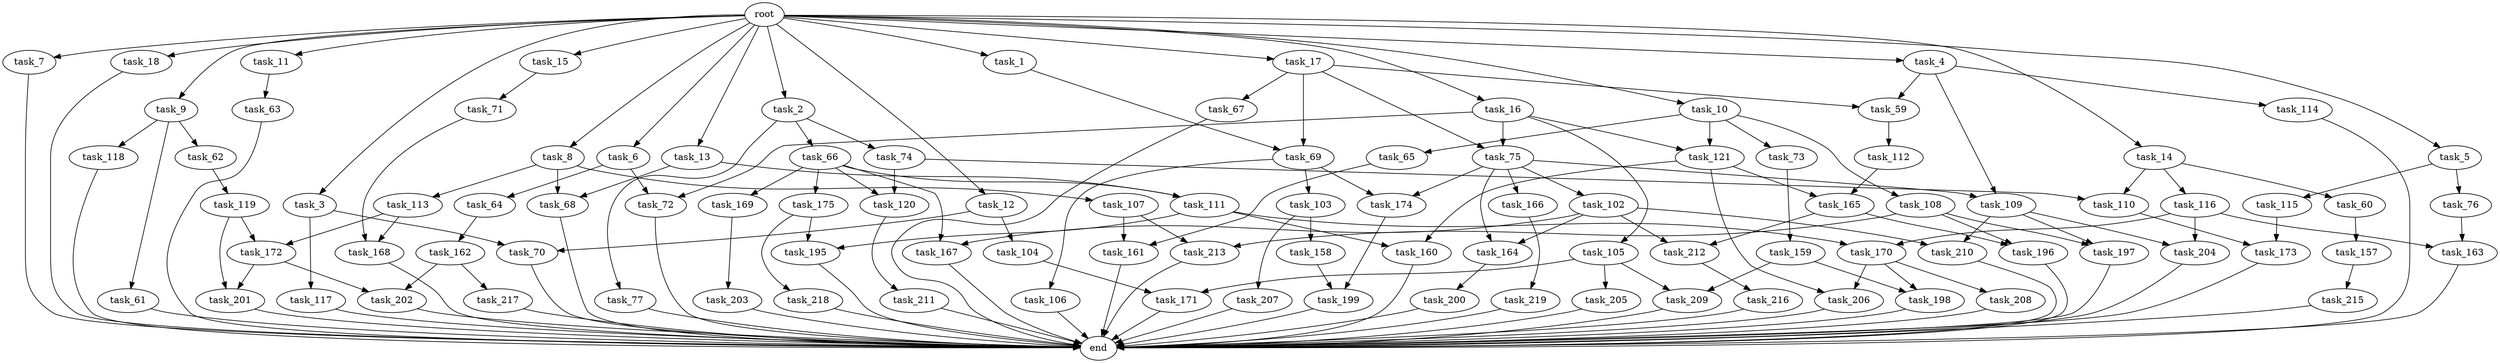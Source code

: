 digraph G {
  root [size="0.000000"];
  task_1 [size="10.240000"];
  task_2 [size="10.240000"];
  task_3 [size="10.240000"];
  task_4 [size="10.240000"];
  task_5 [size="10.240000"];
  task_6 [size="10.240000"];
  task_7 [size="10.240000"];
  task_8 [size="10.240000"];
  task_9 [size="10.240000"];
  task_10 [size="10.240000"];
  task_11 [size="10.240000"];
  task_12 [size="10.240000"];
  task_13 [size="10.240000"];
  task_14 [size="10.240000"];
  task_15 [size="10.240000"];
  task_16 [size="10.240000"];
  task_17 [size="10.240000"];
  task_18 [size="10.240000"];
  task_59 [size="11682311045.120001"];
  task_60 [size="2147483648.000000"];
  task_61 [size="343597383.680000"];
  task_62 [size="343597383.680000"];
  task_63 [size="773094113.280000"];
  task_64 [size="4209067950.080000"];
  task_65 [size="1374389534.720000"];
  task_66 [size="3092376453.120000"];
  task_67 [size="8589934592.000000"];
  task_68 [size="9706626088.960001"];
  task_69 [size="11682311045.120001"];
  task_70 [size="2491081031.680000"];
  task_71 [size="343597383.680000"];
  task_72 [size="5583457484.800000"];
  task_73 [size="1374389534.720000"];
  task_74 [size="3092376453.120000"];
  task_75 [size="9964324126.719999"];
  task_76 [size="3092376453.120000"];
  task_77 [size="3092376453.120000"];
  task_102 [size="5497558138.880000"];
  task_103 [size="343597383.680000"];
  task_104 [size="343597383.680000"];
  task_105 [size="1374389534.720000"];
  task_106 [size="343597383.680000"];
  task_107 [size="5497558138.880000"];
  task_108 [size="1374389534.720000"];
  task_109 [size="8589934592.000000"];
  task_110 [size="6356551598.080000"];
  task_111 [size="7301444403.200000"];
  task_112 [size="2147483648.000000"];
  task_113 [size="5497558138.880000"];
  task_114 [size="3092376453.120000"];
  task_115 [size="3092376453.120000"];
  task_116 [size="2147483648.000000"];
  task_117 [size="2147483648.000000"];
  task_118 [size="343597383.680000"];
  task_119 [size="5497558138.880000"];
  task_120 [size="7301444403.200000"];
  task_121 [size="2748779069.440000"];
  task_157 [size="4209067950.080000"];
  task_158 [size="773094113.280000"];
  task_159 [size="4209067950.080000"];
  task_160 [size="15547781611.520000"];
  task_161 [size="2491081031.680000"];
  task_162 [size="5497558138.880000"];
  task_163 [size="11166914969.600000"];
  task_164 [size="12455405158.400000"];
  task_165 [size="14087492730.880001"];
  task_166 [size="5497558138.880000"];
  task_167 [size="10050223472.639999"];
  task_168 [size="3521873182.720000"];
  task_169 [size="3092376453.120000"];
  task_170 [size="11166914969.600000"];
  task_171 [size="2147483648.000000"];
  task_172 [size="9964324126.719999"];
  task_173 [size="3865470566.400000"];
  task_174 [size="5841155522.560000"];
  task_175 [size="3092376453.120000"];
  task_195 [size="12455405158.400000"];
  task_196 [size="6356551598.080000"];
  task_197 [size="6356551598.080000"];
  task_198 [size="12799002542.080000"];
  task_199 [size="5583457484.800000"];
  task_200 [size="4209067950.080000"];
  task_201 [size="17179869184.000000"];
  task_202 [size="8933531975.680000"];
  task_203 [size="8589934592.000000"];
  task_204 [size="8418135900.160000"];
  task_205 [size="1374389534.720000"];
  task_206 [size="12799002542.080000"];
  task_207 [size="773094113.280000"];
  task_208 [size="4209067950.080000"];
  task_209 [size="9964324126.719999"];
  task_210 [size="11166914969.600000"];
  task_211 [size="3092376453.120000"];
  task_212 [size="11166914969.600000"];
  task_213 [size="2491081031.680000"];
  task_215 [size="8589934592.000000"];
  task_216 [size="2147483648.000000"];
  task_217 [size="343597383.680000"];
  task_218 [size="5497558138.880000"];
  task_219 [size="343597383.680000"];
  end [size="0.000000"];

  root -> task_1 [size="1.000000"];
  root -> task_2 [size="1.000000"];
  root -> task_3 [size="1.000000"];
  root -> task_4 [size="1.000000"];
  root -> task_5 [size="1.000000"];
  root -> task_6 [size="1.000000"];
  root -> task_7 [size="1.000000"];
  root -> task_8 [size="1.000000"];
  root -> task_9 [size="1.000000"];
  root -> task_10 [size="1.000000"];
  root -> task_11 [size="1.000000"];
  root -> task_12 [size="1.000000"];
  root -> task_13 [size="1.000000"];
  root -> task_14 [size="1.000000"];
  root -> task_15 [size="1.000000"];
  root -> task_16 [size="1.000000"];
  root -> task_17 [size="1.000000"];
  root -> task_18 [size="1.000000"];
  task_1 -> task_69 [size="301989888.000000"];
  task_2 -> task_66 [size="301989888.000000"];
  task_2 -> task_74 [size="301989888.000000"];
  task_2 -> task_77 [size="301989888.000000"];
  task_3 -> task_70 [size="209715200.000000"];
  task_3 -> task_117 [size="209715200.000000"];
  task_4 -> task_59 [size="301989888.000000"];
  task_4 -> task_109 [size="301989888.000000"];
  task_4 -> task_114 [size="301989888.000000"];
  task_5 -> task_76 [size="301989888.000000"];
  task_5 -> task_115 [size="301989888.000000"];
  task_6 -> task_64 [size="411041792.000000"];
  task_6 -> task_72 [size="411041792.000000"];
  task_7 -> end [size="1.000000"];
  task_8 -> task_68 [size="536870912.000000"];
  task_8 -> task_107 [size="536870912.000000"];
  task_8 -> task_113 [size="536870912.000000"];
  task_9 -> task_61 [size="33554432.000000"];
  task_9 -> task_62 [size="33554432.000000"];
  task_9 -> task_118 [size="33554432.000000"];
  task_10 -> task_65 [size="134217728.000000"];
  task_10 -> task_73 [size="134217728.000000"];
  task_10 -> task_108 [size="134217728.000000"];
  task_10 -> task_121 [size="134217728.000000"];
  task_11 -> task_63 [size="75497472.000000"];
  task_12 -> task_70 [size="33554432.000000"];
  task_12 -> task_104 [size="33554432.000000"];
  task_13 -> task_68 [size="411041792.000000"];
  task_13 -> task_111 [size="411041792.000000"];
  task_14 -> task_60 [size="209715200.000000"];
  task_14 -> task_110 [size="209715200.000000"];
  task_14 -> task_116 [size="209715200.000000"];
  task_15 -> task_71 [size="33554432.000000"];
  task_16 -> task_72 [size="134217728.000000"];
  task_16 -> task_75 [size="134217728.000000"];
  task_16 -> task_105 [size="134217728.000000"];
  task_16 -> task_121 [size="134217728.000000"];
  task_17 -> task_59 [size="838860800.000000"];
  task_17 -> task_67 [size="838860800.000000"];
  task_17 -> task_69 [size="838860800.000000"];
  task_17 -> task_75 [size="838860800.000000"];
  task_18 -> end [size="1.000000"];
  task_59 -> task_112 [size="209715200.000000"];
  task_60 -> task_157 [size="411041792.000000"];
  task_61 -> end [size="1.000000"];
  task_62 -> task_119 [size="536870912.000000"];
  task_63 -> end [size="1.000000"];
  task_64 -> task_162 [size="536870912.000000"];
  task_65 -> task_161 [size="209715200.000000"];
  task_66 -> task_111 [size="301989888.000000"];
  task_66 -> task_120 [size="301989888.000000"];
  task_66 -> task_167 [size="301989888.000000"];
  task_66 -> task_169 [size="301989888.000000"];
  task_66 -> task_175 [size="301989888.000000"];
  task_67 -> end [size="1.000000"];
  task_68 -> end [size="1.000000"];
  task_69 -> task_103 [size="33554432.000000"];
  task_69 -> task_106 [size="33554432.000000"];
  task_69 -> task_174 [size="33554432.000000"];
  task_70 -> end [size="1.000000"];
  task_71 -> task_168 [size="209715200.000000"];
  task_72 -> end [size="1.000000"];
  task_73 -> task_159 [size="411041792.000000"];
  task_74 -> task_110 [size="411041792.000000"];
  task_74 -> task_120 [size="411041792.000000"];
  task_75 -> task_102 [size="536870912.000000"];
  task_75 -> task_109 [size="536870912.000000"];
  task_75 -> task_164 [size="536870912.000000"];
  task_75 -> task_166 [size="536870912.000000"];
  task_75 -> task_174 [size="536870912.000000"];
  task_76 -> task_163 [size="679477248.000000"];
  task_77 -> end [size="1.000000"];
  task_102 -> task_164 [size="679477248.000000"];
  task_102 -> task_167 [size="679477248.000000"];
  task_102 -> task_210 [size="679477248.000000"];
  task_102 -> task_212 [size="679477248.000000"];
  task_103 -> task_158 [size="75497472.000000"];
  task_103 -> task_207 [size="75497472.000000"];
  task_104 -> task_171 [size="75497472.000000"];
  task_105 -> task_171 [size="134217728.000000"];
  task_105 -> task_205 [size="134217728.000000"];
  task_105 -> task_209 [size="134217728.000000"];
  task_106 -> end [size="1.000000"];
  task_107 -> task_161 [size="33554432.000000"];
  task_107 -> task_213 [size="33554432.000000"];
  task_108 -> task_196 [size="209715200.000000"];
  task_108 -> task_197 [size="209715200.000000"];
  task_108 -> task_213 [size="209715200.000000"];
  task_109 -> task_197 [size="411041792.000000"];
  task_109 -> task_204 [size="411041792.000000"];
  task_109 -> task_210 [size="411041792.000000"];
  task_110 -> task_173 [size="301989888.000000"];
  task_111 -> task_160 [size="679477248.000000"];
  task_111 -> task_170 [size="679477248.000000"];
  task_111 -> task_195 [size="679477248.000000"];
  task_112 -> task_165 [size="536870912.000000"];
  task_113 -> task_168 [size="134217728.000000"];
  task_113 -> task_172 [size="134217728.000000"];
  task_114 -> end [size="1.000000"];
  task_115 -> task_173 [size="75497472.000000"];
  task_116 -> task_163 [size="411041792.000000"];
  task_116 -> task_170 [size="411041792.000000"];
  task_116 -> task_204 [size="411041792.000000"];
  task_117 -> end [size="1.000000"];
  task_118 -> end [size="1.000000"];
  task_119 -> task_172 [size="838860800.000000"];
  task_119 -> task_201 [size="838860800.000000"];
  task_120 -> task_211 [size="301989888.000000"];
  task_121 -> task_160 [size="838860800.000000"];
  task_121 -> task_165 [size="838860800.000000"];
  task_121 -> task_206 [size="838860800.000000"];
  task_157 -> task_215 [size="838860800.000000"];
  task_158 -> task_199 [size="134217728.000000"];
  task_159 -> task_198 [size="838860800.000000"];
  task_159 -> task_209 [size="838860800.000000"];
  task_160 -> end [size="1.000000"];
  task_161 -> end [size="1.000000"];
  task_162 -> task_202 [size="33554432.000000"];
  task_162 -> task_217 [size="33554432.000000"];
  task_163 -> end [size="1.000000"];
  task_164 -> task_200 [size="411041792.000000"];
  task_165 -> task_196 [size="411041792.000000"];
  task_165 -> task_212 [size="411041792.000000"];
  task_166 -> task_219 [size="33554432.000000"];
  task_167 -> end [size="1.000000"];
  task_168 -> end [size="1.000000"];
  task_169 -> task_203 [size="838860800.000000"];
  task_170 -> task_198 [size="411041792.000000"];
  task_170 -> task_206 [size="411041792.000000"];
  task_170 -> task_208 [size="411041792.000000"];
  task_171 -> end [size="1.000000"];
  task_172 -> task_201 [size="838860800.000000"];
  task_172 -> task_202 [size="838860800.000000"];
  task_173 -> end [size="1.000000"];
  task_174 -> task_199 [size="411041792.000000"];
  task_175 -> task_195 [size="536870912.000000"];
  task_175 -> task_218 [size="536870912.000000"];
  task_195 -> end [size="1.000000"];
  task_196 -> end [size="1.000000"];
  task_197 -> end [size="1.000000"];
  task_198 -> end [size="1.000000"];
  task_199 -> end [size="1.000000"];
  task_200 -> end [size="1.000000"];
  task_201 -> end [size="1.000000"];
  task_202 -> end [size="1.000000"];
  task_203 -> end [size="1.000000"];
  task_204 -> end [size="1.000000"];
  task_205 -> end [size="1.000000"];
  task_206 -> end [size="1.000000"];
  task_207 -> end [size="1.000000"];
  task_208 -> end [size="1.000000"];
  task_209 -> end [size="1.000000"];
  task_210 -> end [size="1.000000"];
  task_211 -> end [size="1.000000"];
  task_212 -> task_216 [size="209715200.000000"];
  task_213 -> end [size="1.000000"];
  task_215 -> end [size="1.000000"];
  task_216 -> end [size="1.000000"];
  task_217 -> end [size="1.000000"];
  task_218 -> end [size="1.000000"];
  task_219 -> end [size="1.000000"];
}
